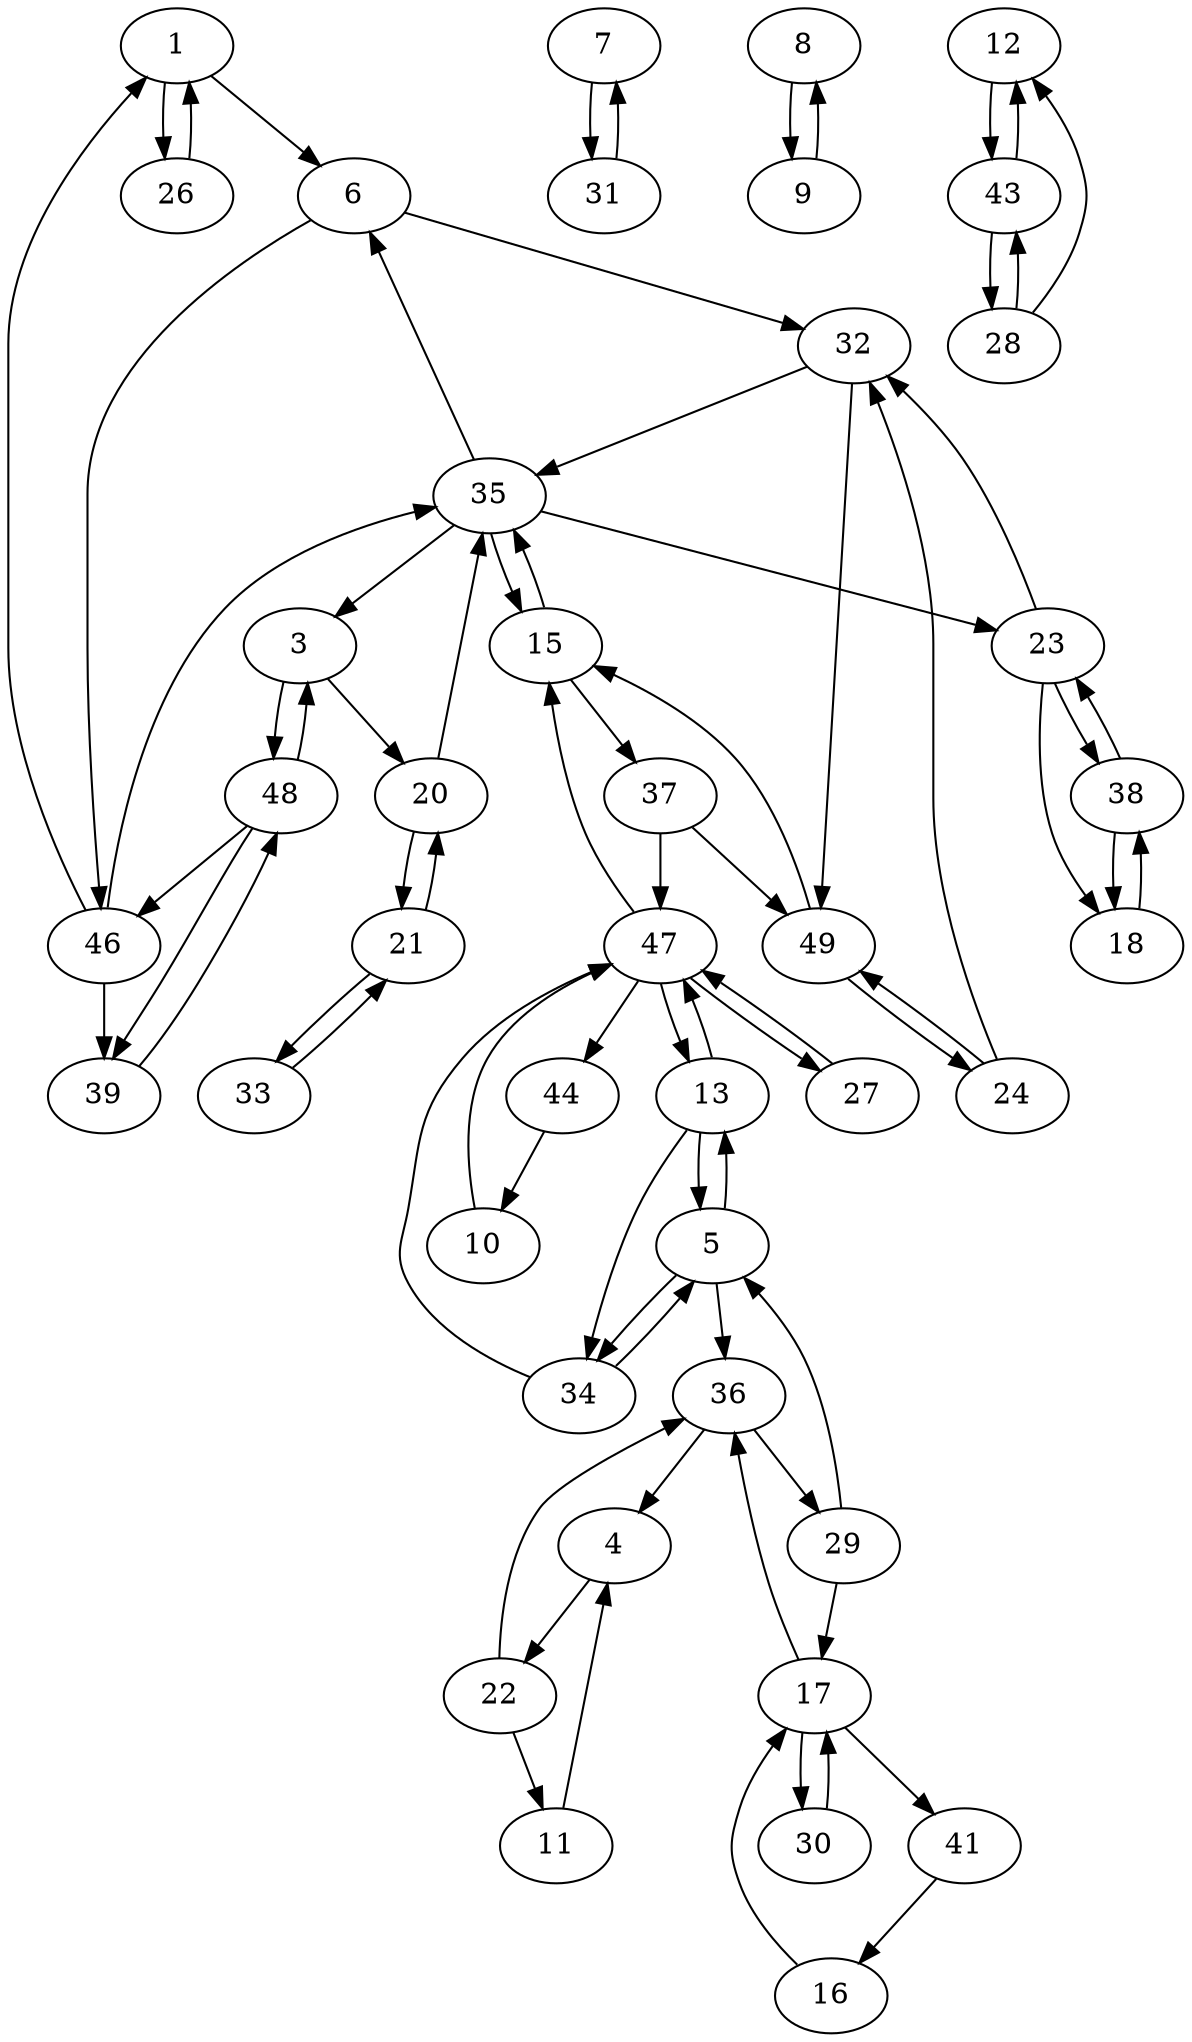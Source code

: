 digraph G {
  1 -> 6;
  1 -> 26;
  3 -> 20;
  3 -> 48;
  4 -> 22;
  5 -> 13;
  5 -> 34;
  5 -> 36;
  6 -> 32;
  6 -> 46;
  7 -> 31;
  8 -> 9;
  9 -> 8;
  10 -> 47;
  11 -> 4;
  12 -> 43;
  13 -> 5;
  13 -> 34;
  13 -> 47;
  15 -> 35;
  15 -> 37;
  16 -> 17;
  17 -> 30;
  17 -> 36;
  17 -> 41;
  18 -> 38;
  20 -> 21;
  20 -> 35;
  21 -> 20;
  21 -> 33;
  22 -> 11;
  22 -> 36;
  23 -> 18;
  23 -> 32;
  23 -> 38;
  24 -> 32;
  24 -> 49;
  26 -> 1;
  27 -> 47;
  28 -> 12;
  28 -> 43;
  29 -> 5;
  29 -> 17;
  30 -> 17;
  31 -> 7;
  32 -> 35;
  32 -> 49;
  33 -> 21;
  34 -> 5;
  34 -> 47;
  35 -> 3;
  35 -> 6;
  35 -> 15;
  35 -> 23;
  36 -> 4;
  36 -> 29;
  37 -> 47;
  37 -> 49;
  38 -> 18;
  38 -> 23;
  39 -> 48;
  41 -> 16;
  43 -> 12;
  43 -> 28;
  44 -> 10;
  46 -> 1;
  46 -> 35;
  46 -> 39;
  47 -> 13;
  47 -> 15;
  47 -> 27;
  47 -> 44;
  48 -> 3;
  48 -> 39;
  48 -> 46;
  49 -> 15;
  49 -> 24;
}